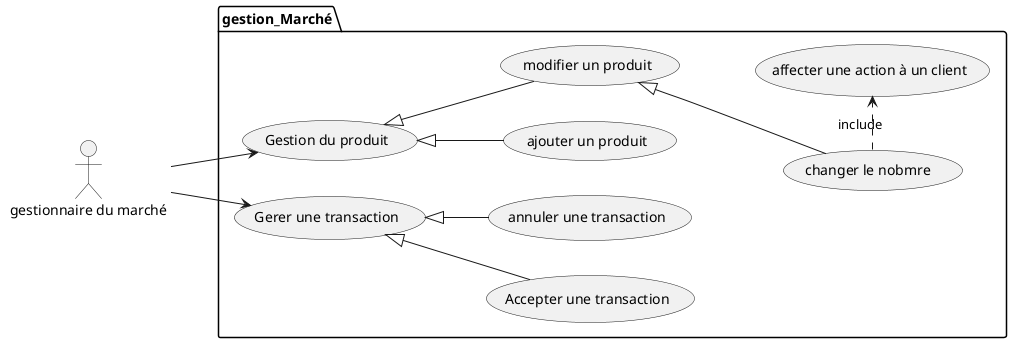 @startuml marché
left to right direction
' cas d'utilisation'
package gestion_Marché as U {
(Gestion du produit) as (1)
(ajouter un produit) as (2)
(modifier un produit) as (3)
(changer le nobmre ) as (4)
(affecter une action à un client)  as (5)

(Gerer une transaction) as (6)
(Accepter une transaction) as (7)
(annuler une transaction) as (8)




}
' acteur'

actor : gestionnaire du marché : as g

g --> 1
g --> 6

 
' heritage '
(1) <|-- (2)
(1) <|-- (3)
(3) <|-- (4)

(6) <|-- (7)
(6) <|-- (8)

'include'

4 .> 5 : include

@enduml